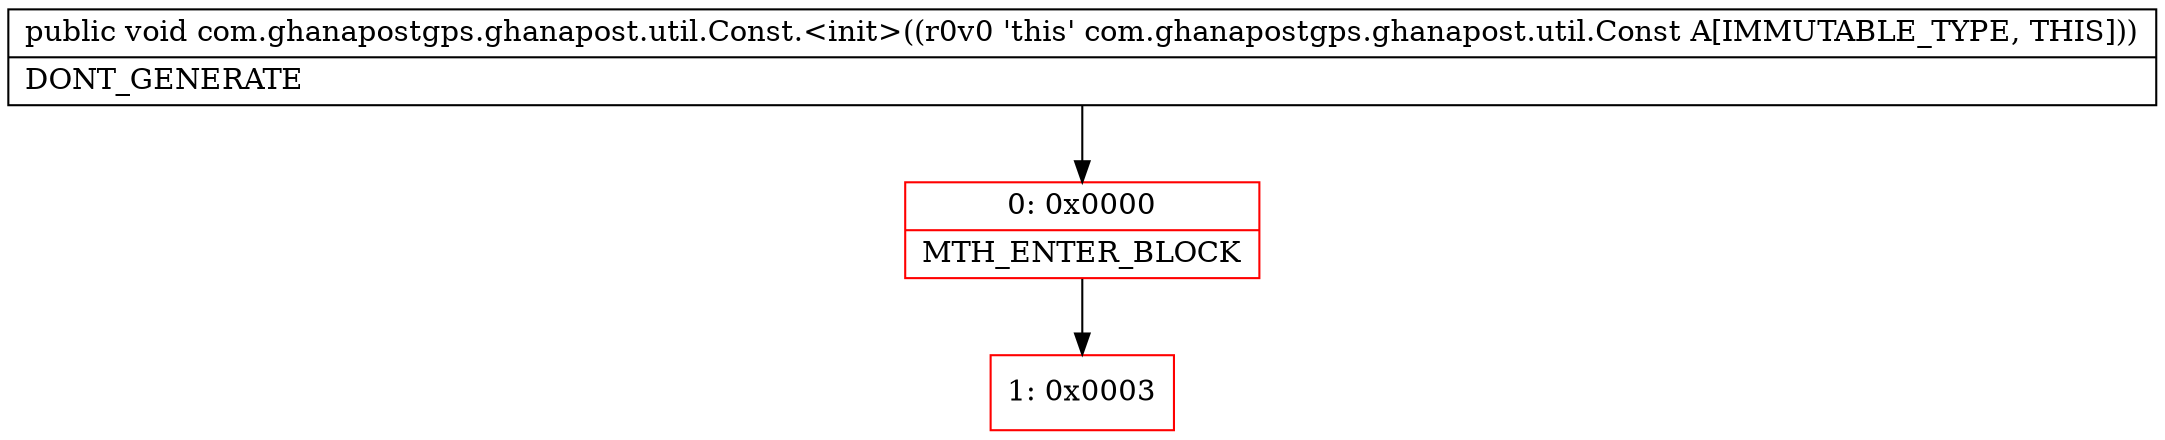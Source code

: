 digraph "CFG forcom.ghanapostgps.ghanapost.util.Const.\<init\>()V" {
subgraph cluster_Region_1911520498 {
label = "R(0)";
node [shape=record,color=blue];
}
Node_0 [shape=record,color=red,label="{0\:\ 0x0000|MTH_ENTER_BLOCK\l}"];
Node_1 [shape=record,color=red,label="{1\:\ 0x0003}"];
MethodNode[shape=record,label="{public void com.ghanapostgps.ghanapost.util.Const.\<init\>((r0v0 'this' com.ghanapostgps.ghanapost.util.Const A[IMMUTABLE_TYPE, THIS]))  | DONT_GENERATE\l}"];
MethodNode -> Node_0;
Node_0 -> Node_1;
}

